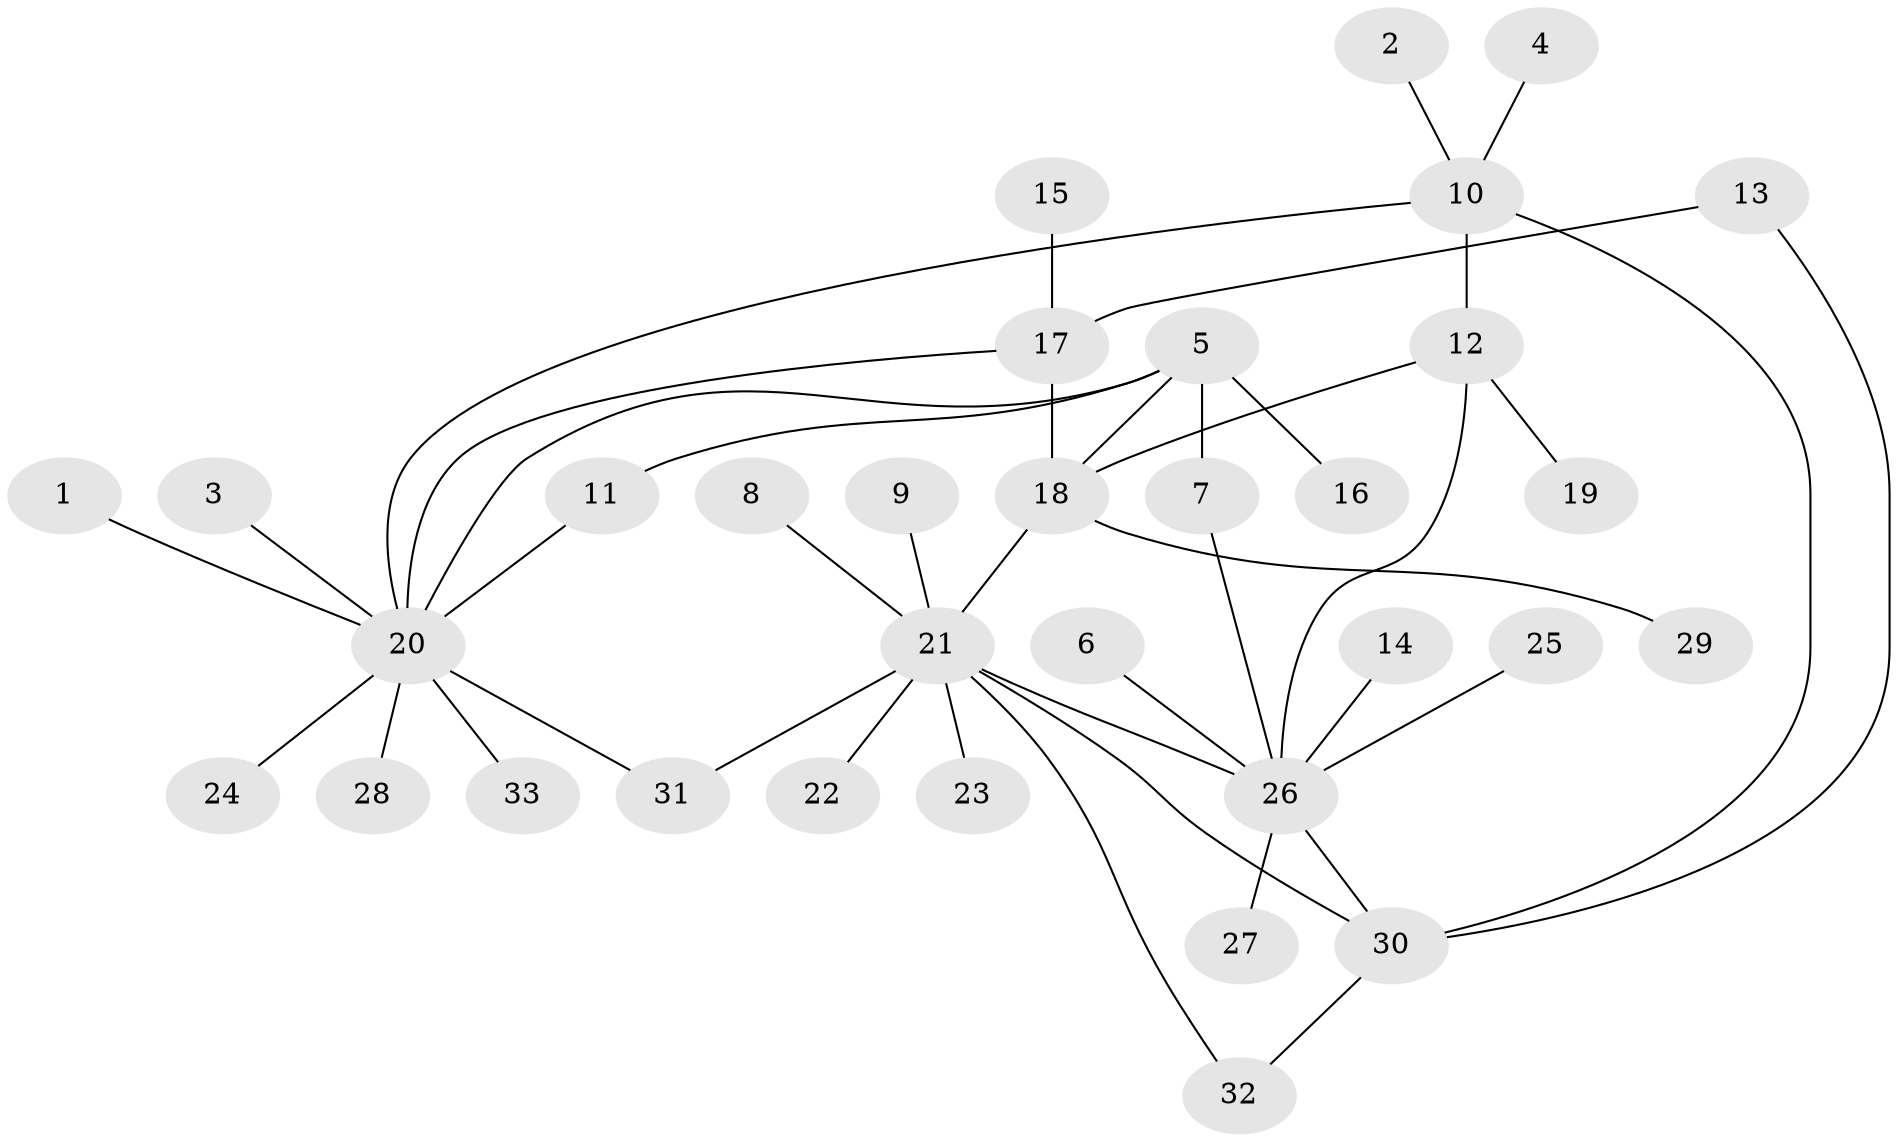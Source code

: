 // original degree distribution, {8: 0.03076923076923077, 2: 0.18461538461538463, 14: 0.015384615384615385, 3: 0.1076923076923077, 1: 0.5692307692307692, 9: 0.015384615384615385, 7: 0.015384615384615385, 12: 0.015384615384615385, 4: 0.015384615384615385, 10: 0.015384615384615385, 6: 0.015384615384615385}
// Generated by graph-tools (version 1.1) at 2025/01/03/09/25 03:01:48]
// undirected, 33 vertices, 42 edges
graph export_dot {
graph [start="1"]
  node [color=gray90,style=filled];
  1;
  2;
  3;
  4;
  5;
  6;
  7;
  8;
  9;
  10;
  11;
  12;
  13;
  14;
  15;
  16;
  17;
  18;
  19;
  20;
  21;
  22;
  23;
  24;
  25;
  26;
  27;
  28;
  29;
  30;
  31;
  32;
  33;
  1 -- 20 [weight=1.0];
  2 -- 10 [weight=1.0];
  3 -- 20 [weight=1.0];
  4 -- 10 [weight=1.0];
  5 -- 7 [weight=2.0];
  5 -- 11 [weight=1.0];
  5 -- 16 [weight=1.0];
  5 -- 18 [weight=1.0];
  5 -- 20 [weight=1.0];
  6 -- 26 [weight=1.0];
  7 -- 26 [weight=1.0];
  8 -- 21 [weight=1.0];
  9 -- 21 [weight=1.0];
  10 -- 12 [weight=1.0];
  10 -- 20 [weight=1.0];
  10 -- 30 [weight=1.0];
  11 -- 20 [weight=2.0];
  12 -- 18 [weight=1.0];
  12 -- 19 [weight=1.0];
  12 -- 26 [weight=1.0];
  13 -- 17 [weight=1.0];
  13 -- 30 [weight=1.0];
  14 -- 26 [weight=1.0];
  15 -- 17 [weight=1.0];
  17 -- 18 [weight=1.0];
  17 -- 20 [weight=1.0];
  18 -- 21 [weight=1.0];
  18 -- 29 [weight=1.0];
  20 -- 24 [weight=1.0];
  20 -- 28 [weight=1.0];
  20 -- 31 [weight=1.0];
  20 -- 33 [weight=1.0];
  21 -- 22 [weight=1.0];
  21 -- 23 [weight=1.0];
  21 -- 26 [weight=1.0];
  21 -- 30 [weight=1.0];
  21 -- 31 [weight=1.0];
  21 -- 32 [weight=1.0];
  25 -- 26 [weight=1.0];
  26 -- 27 [weight=1.0];
  26 -- 30 [weight=1.0];
  30 -- 32 [weight=1.0];
}
